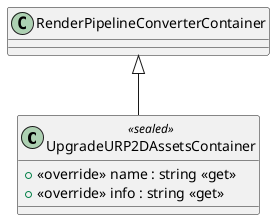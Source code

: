 @startuml
class UpgradeURP2DAssetsContainer <<sealed>> {
    + <<override>> name : string <<get>>
    + <<override>> info : string <<get>>
}
RenderPipelineConverterContainer <|-- UpgradeURP2DAssetsContainer
@enduml
